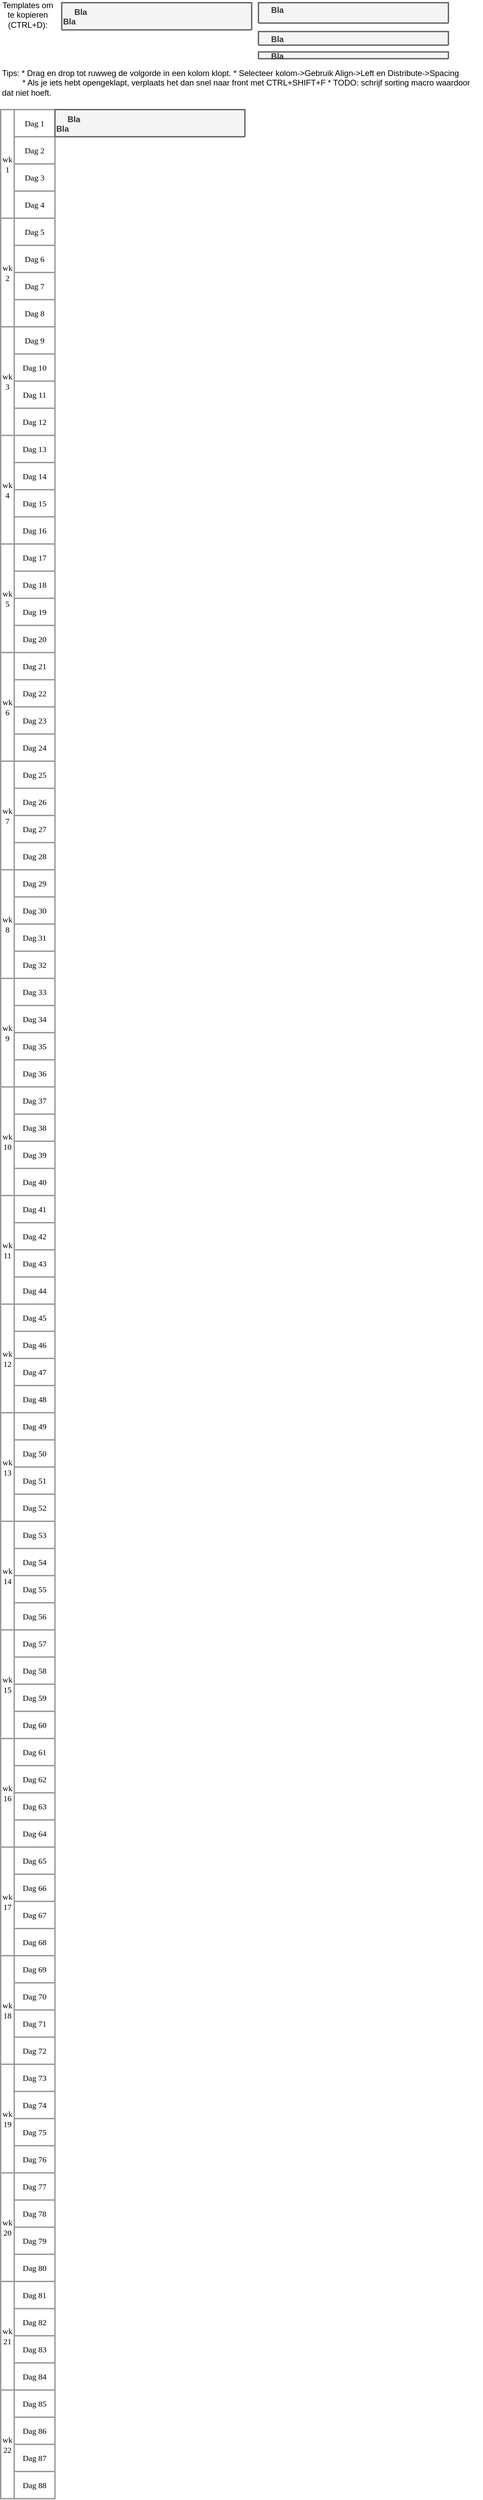 <mxfile version="22.0.2" type="device">
  <diagram id="wFE0QG_FPsp0jaGvCLVb" name="Page-1">
    <mxGraphModel dx="778" dy="1168" grid="1" gridSize="10" guides="1" tooltips="1" connect="1" arrows="1" fold="1" page="1" pageScale="1" pageWidth="850" pageHeight="1100" math="0" shadow="0">
      <root>
        <mxCell id="0" />
        <mxCell id="1" parent="0" />
        <object label="Dag 1" placeholders="1" id="eDNeD65UE8EC1zX97zXI-11">
          <mxCell style="whiteSpace=wrap;html=1;strokeWidth=2;fontStyle=0;spacingTop=0;rounded=0;arcSize=9;points=[];fontFamily=Verdana;hachureGap=8;fillWeight=1;strokeColor=#999999;" parent="1" vertex="1">
            <mxGeometry x="60" y="197.5" width="60" height="40" as="geometry" />
          </mxCell>
        </object>
        <object label="Dag 2" placeholders="1" id="eDNeD65UE8EC1zX97zXI-12">
          <mxCell style="whiteSpace=wrap;html=1;strokeWidth=2;fontStyle=0;spacingTop=0;rounded=0;arcSize=9;points=[];fontFamily=Verdana;hachureGap=8;fillWeight=1;strokeColor=#999999;" parent="1" vertex="1">
            <mxGeometry x="60" y="237.5" width="60" height="40" as="geometry" />
          </mxCell>
        </object>
        <object label="Dag 3" placeholders="1" id="eDNeD65UE8EC1zX97zXI-13">
          <mxCell style="whiteSpace=wrap;html=1;strokeWidth=2;fontStyle=0;spacingTop=0;rounded=0;arcSize=9;points=[];fontFamily=Verdana;hachureGap=8;fillWeight=1;strokeColor=#999999;" parent="1" vertex="1">
            <mxGeometry x="60" y="277.5" width="60" height="40" as="geometry" />
          </mxCell>
        </object>
        <object label="Dag 4" placeholders="1" id="eDNeD65UE8EC1zX97zXI-14">
          <mxCell style="whiteSpace=wrap;html=1;strokeWidth=2;fontStyle=0;spacingTop=0;rounded=0;arcSize=9;points=[];fontFamily=Verdana;hachureGap=8;fillWeight=1;strokeColor=#999999;" parent="1" vertex="1">
            <mxGeometry x="60" y="317.5" width="60" height="40" as="geometry" />
          </mxCell>
        </object>
        <object label="Dag 5" placeholders="1" id="eDNeD65UE8EC1zX97zXI-15">
          <mxCell style="whiteSpace=wrap;html=1;strokeWidth=2;fontStyle=0;spacingTop=0;rounded=0;arcSize=9;points=[];fontFamily=Verdana;hachureGap=8;fillWeight=1;strokeColor=#999999;" parent="1" vertex="1">
            <mxGeometry x="60" y="357.5" width="60" height="40" as="geometry" />
          </mxCell>
        </object>
        <object label="Dag 6" placeholders="1" id="eDNeD65UE8EC1zX97zXI-16">
          <mxCell style="whiteSpace=wrap;html=1;strokeWidth=2;fontStyle=0;spacingTop=0;rounded=0;arcSize=9;points=[];fontFamily=Verdana;hachureGap=8;fillWeight=1;strokeColor=#999999;" parent="1" vertex="1">
            <mxGeometry x="60" y="397.5" width="60" height="40" as="geometry" />
          </mxCell>
        </object>
        <object label="Dag 7" placeholders="1" id="eDNeD65UE8EC1zX97zXI-17">
          <mxCell style="whiteSpace=wrap;html=1;strokeWidth=2;fontStyle=0;spacingTop=0;rounded=0;arcSize=9;points=[];fontFamily=Verdana;hachureGap=8;fillWeight=1;strokeColor=#999999;" parent="1" vertex="1">
            <mxGeometry x="60" y="437.5" width="60" height="40" as="geometry" />
          </mxCell>
        </object>
        <object label="Dag 8" placeholders="1" id="eDNeD65UE8EC1zX97zXI-18">
          <mxCell style="whiteSpace=wrap;html=1;strokeWidth=2;fontStyle=0;spacingTop=0;rounded=0;arcSize=9;points=[];fontFamily=Verdana;hachureGap=8;fillWeight=1;strokeColor=#999999;" parent="1" vertex="1">
            <mxGeometry x="60" y="477.5" width="60" height="40" as="geometry" />
          </mxCell>
        </object>
        <object label="Dag 9" placeholders="1" id="eDNeD65UE8EC1zX97zXI-19">
          <mxCell style="whiteSpace=wrap;html=1;strokeWidth=2;fontStyle=0;spacingTop=0;rounded=0;arcSize=9;points=[];fontFamily=Verdana;hachureGap=8;fillWeight=1;strokeColor=#999999;" parent="1" vertex="1">
            <mxGeometry x="60" y="517.5" width="60" height="40" as="geometry" />
          </mxCell>
        </object>
        <object label="Dag 10" placeholders="1" id="eDNeD65UE8EC1zX97zXI-20">
          <mxCell style="whiteSpace=wrap;html=1;strokeWidth=2;fontStyle=0;spacingTop=0;rounded=0;arcSize=9;points=[];fontFamily=Verdana;hachureGap=8;fillWeight=1;strokeColor=#999999;" parent="1" vertex="1">
            <mxGeometry x="60" y="557.5" width="60" height="40" as="geometry" />
          </mxCell>
        </object>
        <object label="Dag 11" placeholders="1" id="eDNeD65UE8EC1zX97zXI-21">
          <mxCell style="whiteSpace=wrap;html=1;strokeWidth=2;fontStyle=0;spacingTop=0;rounded=0;arcSize=9;points=[];fontFamily=Verdana;hachureGap=8;fillWeight=1;strokeColor=#999999;" parent="1" vertex="1">
            <mxGeometry x="60" y="597.5" width="60" height="40" as="geometry" />
          </mxCell>
        </object>
        <object label="Dag 12" placeholders="1" id="eDNeD65UE8EC1zX97zXI-22">
          <mxCell style="whiteSpace=wrap;html=1;strokeWidth=2;fontStyle=0;spacingTop=0;rounded=0;arcSize=9;points=[];fontFamily=Verdana;hachureGap=8;fillWeight=1;strokeColor=#999999;" parent="1" vertex="1">
            <mxGeometry x="60" y="637.5" width="60" height="40" as="geometry" />
          </mxCell>
        </object>
        <object label="Dag 13" placeholders="1" id="eDNeD65UE8EC1zX97zXI-23">
          <mxCell style="whiteSpace=wrap;html=1;strokeWidth=2;fontStyle=0;spacingTop=0;rounded=0;arcSize=9;points=[];fontFamily=Verdana;hachureGap=8;fillWeight=1;strokeColor=#999999;" parent="1" vertex="1">
            <mxGeometry x="60" y="677.5" width="60" height="40" as="geometry" />
          </mxCell>
        </object>
        <object label="Dag 14" placeholders="1" id="eDNeD65UE8EC1zX97zXI-24">
          <mxCell style="whiteSpace=wrap;html=1;strokeWidth=2;fontStyle=0;spacingTop=0;rounded=0;arcSize=9;points=[];fontFamily=Verdana;hachureGap=8;fillWeight=1;strokeColor=#999999;" parent="1" vertex="1">
            <mxGeometry x="60" y="717.5" width="60" height="40" as="geometry" />
          </mxCell>
        </object>
        <object label="Dag 15" placeholders="1" id="eDNeD65UE8EC1zX97zXI-25">
          <mxCell style="whiteSpace=wrap;html=1;strokeWidth=2;fontStyle=0;spacingTop=0;rounded=0;arcSize=9;points=[];fontFamily=Verdana;hachureGap=8;fillWeight=1;strokeColor=#999999;" parent="1" vertex="1">
            <mxGeometry x="60" y="757.5" width="60" height="40" as="geometry" />
          </mxCell>
        </object>
        <object label="Dag 16" placeholders="1" id="eDNeD65UE8EC1zX97zXI-26">
          <mxCell style="whiteSpace=wrap;html=1;strokeWidth=2;fontStyle=0;spacingTop=0;rounded=0;arcSize=9;points=[];fontFamily=Verdana;hachureGap=8;fillWeight=1;strokeColor=#999999;" parent="1" vertex="1">
            <mxGeometry x="60" y="797.5" width="60" height="40" as="geometry" />
          </mxCell>
        </object>
        <object label="Dag 17" placeholders="1" id="eDNeD65UE8EC1zX97zXI-27">
          <mxCell style="whiteSpace=wrap;html=1;strokeWidth=2;fontStyle=0;spacingTop=0;rounded=0;arcSize=9;points=[];fontFamily=Verdana;hachureGap=8;fillWeight=1;strokeColor=#999999;" parent="1" vertex="1">
            <mxGeometry x="60" y="837.5" width="60" height="40" as="geometry" />
          </mxCell>
        </object>
        <object label="Dag 18" placeholders="1" id="eDNeD65UE8EC1zX97zXI-28">
          <mxCell style="whiteSpace=wrap;html=1;strokeWidth=2;fontStyle=0;spacingTop=0;rounded=0;arcSize=9;points=[];fontFamily=Verdana;hachureGap=8;fillWeight=1;strokeColor=#999999;" parent="1" vertex="1">
            <mxGeometry x="60" y="877.5" width="60" height="40" as="geometry" />
          </mxCell>
        </object>
        <object label="Dag 19" placeholders="1" id="eDNeD65UE8EC1zX97zXI-29">
          <mxCell style="whiteSpace=wrap;html=1;strokeWidth=2;fontStyle=0;spacingTop=0;rounded=0;arcSize=9;points=[];fontFamily=Verdana;hachureGap=8;fillWeight=1;strokeColor=#999999;" parent="1" vertex="1">
            <mxGeometry x="60" y="917.5" width="60" height="40" as="geometry" />
          </mxCell>
        </object>
        <object label="Dag 20" placeholders="1" id="eDNeD65UE8EC1zX97zXI-30">
          <mxCell style="whiteSpace=wrap;html=1;strokeWidth=2;fontStyle=0;spacingTop=0;rounded=0;arcSize=9;points=[];fontFamily=Verdana;hachureGap=8;fillWeight=1;strokeColor=#999999;" parent="1" vertex="1">
            <mxGeometry x="60" y="957.5" width="60" height="40" as="geometry" />
          </mxCell>
        </object>
        <object label="wk&lt;br&gt;1" placeholders="1" id="eDNeD65UE8EC1zX97zXI-35">
          <mxCell style="whiteSpace=wrap;html=1;strokeWidth=2;fontStyle=0;spacingTop=0;rounded=0;arcSize=9;points=[];fontFamily=Verdana;hachureGap=8;fillWeight=1;strokeColor=#999999;" parent="1" vertex="1">
            <mxGeometry x="40" y="197.5" width="20" height="160" as="geometry" />
          </mxCell>
        </object>
        <object label="wk&lt;br&gt;2" placeholders="1" id="eDNeD65UE8EC1zX97zXI-36">
          <mxCell style="whiteSpace=wrap;html=1;strokeWidth=2;fontStyle=0;spacingTop=0;rounded=0;arcSize=9;points=[];fontFamily=Verdana;hachureGap=8;fillWeight=1;strokeColor=#999999;" parent="1" vertex="1">
            <mxGeometry x="40" y="357.5" width="20" height="160" as="geometry" />
          </mxCell>
        </object>
        <object label="Dag 21" placeholders="1" id="eDNeD65UE8EC1zX97zXI-37">
          <mxCell style="whiteSpace=wrap;html=1;strokeWidth=2;fontStyle=0;spacingTop=0;rounded=0;arcSize=9;points=[];fontFamily=Verdana;hachureGap=8;fillWeight=1;strokeColor=#999999;" parent="1" vertex="1">
            <mxGeometry x="60" y="997.5" width="60" height="40" as="geometry" />
          </mxCell>
        </object>
        <object label="Dag 22" placeholders="1" id="eDNeD65UE8EC1zX97zXI-38">
          <mxCell style="whiteSpace=wrap;html=1;strokeWidth=2;fontStyle=0;spacingTop=0;rounded=0;arcSize=9;points=[];fontFamily=Verdana;hachureGap=8;fillWeight=1;strokeColor=#999999;" parent="1" vertex="1">
            <mxGeometry x="60" y="1037.5" width="60" height="40" as="geometry" />
          </mxCell>
        </object>
        <object label="Dag 23" placeholders="1" id="eDNeD65UE8EC1zX97zXI-39">
          <mxCell style="whiteSpace=wrap;html=1;strokeWidth=2;fontStyle=0;spacingTop=0;rounded=0;arcSize=9;points=[];fontFamily=Verdana;hachureGap=8;fillWeight=1;strokeColor=#999999;" parent="1" vertex="1">
            <mxGeometry x="60" y="1077.5" width="60" height="40" as="geometry" />
          </mxCell>
        </object>
        <object label="Dag 24" placeholders="1" id="eDNeD65UE8EC1zX97zXI-40">
          <mxCell style="whiteSpace=wrap;html=1;strokeWidth=2;fontStyle=0;spacingTop=0;rounded=0;arcSize=9;points=[];fontFamily=Verdana;hachureGap=8;fillWeight=1;strokeColor=#999999;" parent="1" vertex="1">
            <mxGeometry x="60" y="1117.5" width="60" height="40" as="geometry" />
          </mxCell>
        </object>
        <object label="Dag 25" placeholders="1" id="eDNeD65UE8EC1zX97zXI-41">
          <mxCell style="whiteSpace=wrap;html=1;strokeWidth=2;fontStyle=0;spacingTop=0;rounded=0;arcSize=9;points=[];fontFamily=Verdana;hachureGap=8;fillWeight=1;strokeColor=#999999;" parent="1" vertex="1">
            <mxGeometry x="60" y="1157.5" width="60" height="40" as="geometry" />
          </mxCell>
        </object>
        <object label="Dag 26" placeholders="1" id="eDNeD65UE8EC1zX97zXI-42">
          <mxCell style="whiteSpace=wrap;html=1;strokeWidth=2;fontStyle=0;spacingTop=0;rounded=0;arcSize=9;points=[];fontFamily=Verdana;hachureGap=8;fillWeight=1;strokeColor=#999999;" parent="1" vertex="1">
            <mxGeometry x="60" y="1197.5" width="60" height="40" as="geometry" />
          </mxCell>
        </object>
        <object label="Dag 27" placeholders="1" id="eDNeD65UE8EC1zX97zXI-43">
          <mxCell style="whiteSpace=wrap;html=1;strokeWidth=2;fontStyle=0;spacingTop=0;rounded=0;arcSize=9;points=[];fontFamily=Verdana;hachureGap=8;fillWeight=1;strokeColor=#999999;" parent="1" vertex="1">
            <mxGeometry x="60" y="1237.5" width="60" height="40" as="geometry" />
          </mxCell>
        </object>
        <object label="Dag 28" placeholders="1" id="eDNeD65UE8EC1zX97zXI-44">
          <mxCell style="whiteSpace=wrap;html=1;strokeWidth=2;fontStyle=0;spacingTop=0;rounded=0;arcSize=9;points=[];fontFamily=Verdana;hachureGap=8;fillWeight=1;strokeColor=#999999;" parent="1" vertex="1">
            <mxGeometry x="60" y="1277.5" width="60" height="40" as="geometry" />
          </mxCell>
        </object>
        <object label="Dag 29" placeholders="1" id="eDNeD65UE8EC1zX97zXI-45">
          <mxCell style="whiteSpace=wrap;html=1;strokeWidth=2;fontStyle=0;spacingTop=0;rounded=0;arcSize=9;points=[];fontFamily=Verdana;hachureGap=8;fillWeight=1;strokeColor=#999999;" parent="1" vertex="1">
            <mxGeometry x="60" y="1317.5" width="60" height="40" as="geometry" />
          </mxCell>
        </object>
        <object label="Dag 30" placeholders="1" id="eDNeD65UE8EC1zX97zXI-46">
          <mxCell style="whiteSpace=wrap;html=1;strokeWidth=2;fontStyle=0;spacingTop=0;rounded=0;arcSize=9;points=[];fontFamily=Verdana;hachureGap=8;fillWeight=1;strokeColor=#999999;" parent="1" vertex="1">
            <mxGeometry x="60" y="1357.5" width="60" height="40" as="geometry" />
          </mxCell>
        </object>
        <object label="Dag 31" placeholders="1" id="eDNeD65UE8EC1zX97zXI-47">
          <mxCell style="whiteSpace=wrap;html=1;strokeWidth=2;fontStyle=0;spacingTop=0;rounded=0;arcSize=9;points=[];fontFamily=Verdana;hachureGap=8;fillWeight=1;strokeColor=#999999;" parent="1" vertex="1">
            <mxGeometry x="60" y="1397.5" width="60" height="40" as="geometry" />
          </mxCell>
        </object>
        <object label="Dag 32" placeholders="1" id="eDNeD65UE8EC1zX97zXI-48">
          <mxCell style="whiteSpace=wrap;html=1;strokeWidth=2;fontStyle=0;spacingTop=0;rounded=0;arcSize=9;points=[];fontFamily=Verdana;hachureGap=8;fillWeight=1;strokeColor=#999999;" parent="1" vertex="1">
            <mxGeometry x="60" y="1437.5" width="60" height="40" as="geometry" />
          </mxCell>
        </object>
        <object label="Dag 33" placeholders="1" id="eDNeD65UE8EC1zX97zXI-49">
          <mxCell style="whiteSpace=wrap;html=1;strokeWidth=2;fontStyle=0;spacingTop=0;rounded=0;arcSize=9;points=[];fontFamily=Verdana;hachureGap=8;fillWeight=1;strokeColor=#999999;" parent="1" vertex="1">
            <mxGeometry x="60" y="1477.5" width="60" height="40" as="geometry" />
          </mxCell>
        </object>
        <object label="Dag 34" placeholders="1" id="eDNeD65UE8EC1zX97zXI-50">
          <mxCell style="whiteSpace=wrap;html=1;strokeWidth=2;fontStyle=0;spacingTop=0;rounded=0;arcSize=9;points=[];fontFamily=Verdana;hachureGap=8;fillWeight=1;strokeColor=#999999;" parent="1" vertex="1">
            <mxGeometry x="60" y="1517.5" width="60" height="40" as="geometry" />
          </mxCell>
        </object>
        <object label="Dag 35" placeholders="1" id="eDNeD65UE8EC1zX97zXI-51">
          <mxCell style="whiteSpace=wrap;html=1;strokeWidth=2;fontStyle=0;spacingTop=0;rounded=0;arcSize=9;points=[];fontFamily=Verdana;hachureGap=8;fillWeight=1;strokeColor=#999999;" parent="1" vertex="1">
            <mxGeometry x="60" y="1557.5" width="60" height="40" as="geometry" />
          </mxCell>
        </object>
        <object label="Dag 36" placeholders="1" id="eDNeD65UE8EC1zX97zXI-52">
          <mxCell style="whiteSpace=wrap;html=1;strokeWidth=2;fontStyle=0;spacingTop=0;rounded=0;arcSize=9;points=[];fontFamily=Verdana;hachureGap=8;fillWeight=1;strokeColor=#999999;" parent="1" vertex="1">
            <mxGeometry x="60" y="1597.5" width="60" height="40" as="geometry" />
          </mxCell>
        </object>
        <object label="Dag 37" placeholders="1" id="eDNeD65UE8EC1zX97zXI-53">
          <mxCell style="whiteSpace=wrap;html=1;strokeWidth=2;fontStyle=0;spacingTop=0;rounded=0;arcSize=9;points=[];fontFamily=Verdana;hachureGap=8;fillWeight=1;strokeColor=#999999;" parent="1" vertex="1">
            <mxGeometry x="60" y="1637.5" width="60" height="40" as="geometry" />
          </mxCell>
        </object>
        <object label="Dag 38" placeholders="1" id="eDNeD65UE8EC1zX97zXI-54">
          <mxCell style="whiteSpace=wrap;html=1;strokeWidth=2;fontStyle=0;spacingTop=0;rounded=0;arcSize=9;points=[];fontFamily=Verdana;hachureGap=8;fillWeight=1;strokeColor=#999999;" parent="1" vertex="1">
            <mxGeometry x="60" y="1677.5" width="60" height="40" as="geometry" />
          </mxCell>
        </object>
        <object label="Dag 39" placeholders="1" id="eDNeD65UE8EC1zX97zXI-55">
          <mxCell style="whiteSpace=wrap;html=1;strokeWidth=2;fontStyle=0;spacingTop=0;rounded=0;arcSize=9;points=[];fontFamily=Verdana;hachureGap=8;fillWeight=1;strokeColor=#999999;" parent="1" vertex="1">
            <mxGeometry x="60" y="1717.5" width="60" height="40" as="geometry" />
          </mxCell>
        </object>
        <object label="Dag 40" placeholders="1" id="eDNeD65UE8EC1zX97zXI-56">
          <mxCell style="whiteSpace=wrap;html=1;strokeWidth=2;fontStyle=0;spacingTop=0;rounded=0;arcSize=9;points=[];fontFamily=Verdana;hachureGap=8;fillWeight=1;strokeColor=#999999;" parent="1" vertex="1">
            <mxGeometry x="60" y="1757.5" width="60" height="40" as="geometry" />
          </mxCell>
        </object>
        <object label="Dag 41" placeholders="1" id="eDNeD65UE8EC1zX97zXI-57">
          <mxCell style="whiteSpace=wrap;html=1;strokeWidth=2;fontStyle=0;spacingTop=0;rounded=0;arcSize=9;points=[];fontFamily=Verdana;hachureGap=8;fillWeight=1;strokeColor=#999999;" parent="1" vertex="1">
            <mxGeometry x="60" y="1797.5" width="60" height="40" as="geometry" />
          </mxCell>
        </object>
        <object label="Dag 42" placeholders="1" id="eDNeD65UE8EC1zX97zXI-58">
          <mxCell style="whiteSpace=wrap;html=1;strokeWidth=2;fontStyle=0;spacingTop=0;rounded=0;arcSize=9;points=[];fontFamily=Verdana;hachureGap=8;fillWeight=1;strokeColor=#999999;" parent="1" vertex="1">
            <mxGeometry x="60" y="1837.5" width="60" height="40" as="geometry" />
          </mxCell>
        </object>
        <object label="Dag 43" placeholders="1" id="eDNeD65UE8EC1zX97zXI-59">
          <mxCell style="whiteSpace=wrap;html=1;strokeWidth=2;fontStyle=0;spacingTop=0;rounded=0;arcSize=9;points=[];fontFamily=Verdana;hachureGap=8;fillWeight=1;strokeColor=#999999;" parent="1" vertex="1">
            <mxGeometry x="60" y="1877.5" width="60" height="40" as="geometry" />
          </mxCell>
        </object>
        <object label="Dag 44" placeholders="1" id="eDNeD65UE8EC1zX97zXI-60">
          <mxCell style="whiteSpace=wrap;html=1;strokeWidth=2;fontStyle=0;spacingTop=0;rounded=0;arcSize=9;points=[];fontFamily=Verdana;hachureGap=8;fillWeight=1;strokeColor=#999999;" parent="1" vertex="1">
            <mxGeometry x="60" y="1917.5" width="60" height="40" as="geometry" />
          </mxCell>
        </object>
        <object label="Dag 45" placeholders="1" id="eDNeD65UE8EC1zX97zXI-61">
          <mxCell style="whiteSpace=wrap;html=1;strokeWidth=2;fontStyle=0;spacingTop=0;rounded=0;arcSize=9;points=[];fontFamily=Verdana;hachureGap=8;fillWeight=1;strokeColor=#999999;" parent="1" vertex="1">
            <mxGeometry x="60" y="1957.5" width="60" height="40" as="geometry" />
          </mxCell>
        </object>
        <object label="Dag 46" placeholders="1" id="eDNeD65UE8EC1zX97zXI-62">
          <mxCell style="whiteSpace=wrap;html=1;strokeWidth=2;fontStyle=0;spacingTop=0;rounded=0;arcSize=9;points=[];fontFamily=Verdana;hachureGap=8;fillWeight=1;strokeColor=#999999;" parent="1" vertex="1">
            <mxGeometry x="60" y="1997.5" width="60" height="40" as="geometry" />
          </mxCell>
        </object>
        <object label="Dag 47" placeholders="1" id="eDNeD65UE8EC1zX97zXI-63">
          <mxCell style="whiteSpace=wrap;html=1;strokeWidth=2;fontStyle=0;spacingTop=0;rounded=0;arcSize=9;points=[];fontFamily=Verdana;hachureGap=8;fillWeight=1;strokeColor=#999999;" parent="1" vertex="1">
            <mxGeometry x="60" y="2037.5" width="60" height="40" as="geometry" />
          </mxCell>
        </object>
        <object label="Dag 48" placeholders="1" id="eDNeD65UE8EC1zX97zXI-64">
          <mxCell style="whiteSpace=wrap;html=1;strokeWidth=2;fontStyle=0;spacingTop=0;rounded=0;arcSize=9;points=[];fontFamily=Verdana;hachureGap=8;fillWeight=1;strokeColor=#999999;" parent="1" vertex="1">
            <mxGeometry x="60" y="2077.5" width="60" height="40" as="geometry" />
          </mxCell>
        </object>
        <object label="Dag 49" placeholders="1" id="eDNeD65UE8EC1zX97zXI-65">
          <mxCell style="whiteSpace=wrap;html=1;strokeWidth=2;fontStyle=0;spacingTop=0;rounded=0;arcSize=9;points=[];fontFamily=Verdana;hachureGap=8;fillWeight=1;strokeColor=#999999;" parent="1" vertex="1">
            <mxGeometry x="60" y="2117.5" width="60" height="40" as="geometry" />
          </mxCell>
        </object>
        <object label="Dag 50" placeholders="1" id="eDNeD65UE8EC1zX97zXI-66">
          <mxCell style="whiteSpace=wrap;html=1;strokeWidth=2;fontStyle=0;spacingTop=0;rounded=0;arcSize=9;points=[];fontFamily=Verdana;hachureGap=8;fillWeight=1;strokeColor=#999999;" parent="1" vertex="1">
            <mxGeometry x="60" y="2157.5" width="60" height="40" as="geometry" />
          </mxCell>
        </object>
        <object label="Dag 51" placeholders="1" id="eDNeD65UE8EC1zX97zXI-67">
          <mxCell style="whiteSpace=wrap;html=1;strokeWidth=2;fontStyle=0;spacingTop=0;rounded=0;arcSize=9;points=[];fontFamily=Verdana;hachureGap=8;fillWeight=1;strokeColor=#999999;" parent="1" vertex="1">
            <mxGeometry x="60" y="2197.5" width="60" height="40" as="geometry" />
          </mxCell>
        </object>
        <object label="Dag 52" placeholders="1" id="eDNeD65UE8EC1zX97zXI-68">
          <mxCell style="whiteSpace=wrap;html=1;strokeWidth=2;fontStyle=0;spacingTop=0;rounded=0;arcSize=9;points=[];fontFamily=Verdana;hachureGap=8;fillWeight=1;strokeColor=#999999;" parent="1" vertex="1">
            <mxGeometry x="60" y="2237.5" width="60" height="40" as="geometry" />
          </mxCell>
        </object>
        <object label="Dag 53" placeholders="1" id="eDNeD65UE8EC1zX97zXI-69">
          <mxCell style="whiteSpace=wrap;html=1;strokeWidth=2;fontStyle=0;spacingTop=0;rounded=0;arcSize=9;points=[];fontFamily=Verdana;hachureGap=8;fillWeight=1;strokeColor=#999999;" parent="1" vertex="1">
            <mxGeometry x="60" y="2277.5" width="60" height="40" as="geometry" />
          </mxCell>
        </object>
        <object label="Dag 54" placeholders="1" id="eDNeD65UE8EC1zX97zXI-70">
          <mxCell style="whiteSpace=wrap;html=1;strokeWidth=2;fontStyle=0;spacingTop=0;rounded=0;arcSize=9;points=[];fontFamily=Verdana;hachureGap=8;fillWeight=1;strokeColor=#999999;" parent="1" vertex="1">
            <mxGeometry x="60" y="2317.5" width="60" height="40" as="geometry" />
          </mxCell>
        </object>
        <object label="Dag 55" placeholders="1" id="eDNeD65UE8EC1zX97zXI-71">
          <mxCell style="whiteSpace=wrap;html=1;strokeWidth=2;fontStyle=0;spacingTop=0;rounded=0;arcSize=9;points=[];fontFamily=Verdana;hachureGap=8;fillWeight=1;strokeColor=#999999;" parent="1" vertex="1">
            <mxGeometry x="60" y="2357.5" width="60" height="40" as="geometry" />
          </mxCell>
        </object>
        <object label="Dag 56" placeholders="1" id="eDNeD65UE8EC1zX97zXI-72">
          <mxCell style="whiteSpace=wrap;html=1;strokeWidth=2;fontStyle=0;spacingTop=0;rounded=0;arcSize=9;points=[];fontFamily=Verdana;hachureGap=8;fillWeight=1;strokeColor=#999999;" parent="1" vertex="1">
            <mxGeometry x="60" y="2397.5" width="60" height="40" as="geometry" />
          </mxCell>
        </object>
        <object label="Dag 57" placeholders="1" id="eDNeD65UE8EC1zX97zXI-73">
          <mxCell style="whiteSpace=wrap;html=1;strokeWidth=2;fontStyle=0;spacingTop=0;rounded=0;arcSize=9;points=[];fontFamily=Verdana;hachureGap=8;fillWeight=1;strokeColor=#999999;" parent="1" vertex="1">
            <mxGeometry x="60" y="2437.5" width="60" height="40" as="geometry" />
          </mxCell>
        </object>
        <object label="Dag 58" placeholders="1" id="eDNeD65UE8EC1zX97zXI-74">
          <mxCell style="whiteSpace=wrap;html=1;strokeWidth=2;fontStyle=0;spacingTop=0;rounded=0;arcSize=9;points=[];fontFamily=Verdana;hachureGap=8;fillWeight=1;strokeColor=#999999;" parent="1" vertex="1">
            <mxGeometry x="60" y="2477.5" width="60" height="40" as="geometry" />
          </mxCell>
        </object>
        <object label="Dag 59" placeholders="1" id="eDNeD65UE8EC1zX97zXI-75">
          <mxCell style="whiteSpace=wrap;html=1;strokeWidth=2;fontStyle=0;spacingTop=0;rounded=0;arcSize=9;points=[];fontFamily=Verdana;hachureGap=8;fillWeight=1;strokeColor=#999999;" parent="1" vertex="1">
            <mxGeometry x="60" y="2517.5" width="60" height="40" as="geometry" />
          </mxCell>
        </object>
        <object label="Dag 60" placeholders="1" id="eDNeD65UE8EC1zX97zXI-76">
          <mxCell style="whiteSpace=wrap;html=1;strokeWidth=2;fontStyle=0;spacingTop=0;rounded=0;arcSize=9;points=[];fontFamily=Verdana;hachureGap=8;fillWeight=1;strokeColor=#999999;" parent="1" vertex="1">
            <mxGeometry x="60" y="2557.5" width="60" height="40" as="geometry" />
          </mxCell>
        </object>
        <object label="Dag 61" placeholders="1" id="eDNeD65UE8EC1zX97zXI-77">
          <mxCell style="whiteSpace=wrap;html=1;strokeWidth=2;fontStyle=0;spacingTop=0;rounded=0;arcSize=9;points=[];fontFamily=Verdana;hachureGap=8;fillWeight=1;strokeColor=#999999;" parent="1" vertex="1">
            <mxGeometry x="60" y="2597.5" width="60" height="40" as="geometry" />
          </mxCell>
        </object>
        <object label="Dag 62" placeholders="1" id="eDNeD65UE8EC1zX97zXI-78">
          <mxCell style="whiteSpace=wrap;html=1;strokeWidth=2;fontStyle=0;spacingTop=0;rounded=0;arcSize=9;points=[];fontFamily=Verdana;hachureGap=8;fillWeight=1;strokeColor=#999999;" parent="1" vertex="1">
            <mxGeometry x="60" y="2637.5" width="60" height="40" as="geometry" />
          </mxCell>
        </object>
        <object label="Dag 63" placeholders="1" id="eDNeD65UE8EC1zX97zXI-79">
          <mxCell style="whiteSpace=wrap;html=1;strokeWidth=2;fontStyle=0;spacingTop=0;rounded=0;arcSize=9;points=[];fontFamily=Verdana;hachureGap=8;fillWeight=1;strokeColor=#999999;" parent="1" vertex="1">
            <mxGeometry x="60" y="2677.5" width="60" height="40" as="geometry" />
          </mxCell>
        </object>
        <object label="Dag 64" placeholders="1" id="eDNeD65UE8EC1zX97zXI-80">
          <mxCell style="whiteSpace=wrap;html=1;strokeWidth=2;fontStyle=0;spacingTop=0;rounded=0;arcSize=9;points=[];fontFamily=Verdana;hachureGap=8;fillWeight=1;strokeColor=#999999;" parent="1" vertex="1">
            <mxGeometry x="60" y="2717.5" width="60" height="40" as="geometry" />
          </mxCell>
        </object>
        <object label="Dag 65" placeholders="1" id="eDNeD65UE8EC1zX97zXI-81">
          <mxCell style="whiteSpace=wrap;html=1;strokeWidth=2;fontStyle=0;spacingTop=0;rounded=0;arcSize=9;points=[];fontFamily=Verdana;hachureGap=8;fillWeight=1;strokeColor=#999999;" parent="1" vertex="1">
            <mxGeometry x="60" y="2757.5" width="60" height="40" as="geometry" />
          </mxCell>
        </object>
        <object label="Dag 66" placeholders="1" id="eDNeD65UE8EC1zX97zXI-82">
          <mxCell style="whiteSpace=wrap;html=1;strokeWidth=2;fontStyle=0;spacingTop=0;rounded=0;arcSize=9;points=[];fontFamily=Verdana;hachureGap=8;fillWeight=1;strokeColor=#999999;" parent="1" vertex="1">
            <mxGeometry x="60" y="2797.5" width="60" height="40" as="geometry" />
          </mxCell>
        </object>
        <object label="Dag 67" placeholders="1" id="eDNeD65UE8EC1zX97zXI-83">
          <mxCell style="whiteSpace=wrap;html=1;strokeWidth=2;fontStyle=0;spacingTop=0;rounded=0;arcSize=9;points=[];fontFamily=Verdana;hachureGap=8;fillWeight=1;strokeColor=#999999;" parent="1" vertex="1">
            <mxGeometry x="60" y="2837.5" width="60" height="40" as="geometry" />
          </mxCell>
        </object>
        <object label="Dag 68" placeholders="1" id="eDNeD65UE8EC1zX97zXI-84">
          <mxCell style="whiteSpace=wrap;html=1;strokeWidth=2;fontStyle=0;spacingTop=0;rounded=0;arcSize=9;points=[];fontFamily=Verdana;hachureGap=8;fillWeight=1;strokeColor=#999999;" parent="1" vertex="1">
            <mxGeometry x="60" y="2877.5" width="60" height="40" as="geometry" />
          </mxCell>
        </object>
        <object label="Dag 69" placeholders="1" id="eDNeD65UE8EC1zX97zXI-85">
          <mxCell style="whiteSpace=wrap;html=1;strokeWidth=2;fontStyle=0;spacingTop=0;rounded=0;arcSize=9;points=[];fontFamily=Verdana;hachureGap=8;fillWeight=1;strokeColor=#999999;" parent="1" vertex="1">
            <mxGeometry x="60" y="2917.5" width="60" height="40" as="geometry" />
          </mxCell>
        </object>
        <object label="Dag 70" placeholders="1" id="eDNeD65UE8EC1zX97zXI-86">
          <mxCell style="whiteSpace=wrap;html=1;strokeWidth=2;fontStyle=0;spacingTop=0;rounded=0;arcSize=9;points=[];fontFamily=Verdana;hachureGap=8;fillWeight=1;strokeColor=#999999;" parent="1" vertex="1">
            <mxGeometry x="60" y="2957.5" width="60" height="40" as="geometry" />
          </mxCell>
        </object>
        <object label="Dag 71" placeholders="1" id="eDNeD65UE8EC1zX97zXI-87">
          <mxCell style="whiteSpace=wrap;html=1;strokeWidth=2;fontStyle=0;spacingTop=0;rounded=0;arcSize=9;points=[];fontFamily=Verdana;hachureGap=8;fillWeight=1;strokeColor=#999999;" parent="1" vertex="1">
            <mxGeometry x="60" y="2997.5" width="60" height="40" as="geometry" />
          </mxCell>
        </object>
        <object label="Dag 72" placeholders="1" id="eDNeD65UE8EC1zX97zXI-88">
          <mxCell style="whiteSpace=wrap;html=1;strokeWidth=2;fontStyle=0;spacingTop=0;rounded=0;arcSize=9;points=[];fontFamily=Verdana;hachureGap=8;fillWeight=1;strokeColor=#999999;" parent="1" vertex="1">
            <mxGeometry x="60" y="3037.5" width="60" height="40" as="geometry" />
          </mxCell>
        </object>
        <object label="Dag 73" placeholders="1" id="eDNeD65UE8EC1zX97zXI-89">
          <mxCell style="whiteSpace=wrap;html=1;strokeWidth=2;fontStyle=0;spacingTop=0;rounded=0;arcSize=9;points=[];fontFamily=Verdana;hachureGap=8;fillWeight=1;strokeColor=#999999;" parent="1" vertex="1">
            <mxGeometry x="60" y="3077.5" width="60" height="40" as="geometry" />
          </mxCell>
        </object>
        <object label="Dag 74" placeholders="1" id="eDNeD65UE8EC1zX97zXI-90">
          <mxCell style="whiteSpace=wrap;html=1;strokeWidth=2;fontStyle=0;spacingTop=0;rounded=0;arcSize=9;points=[];fontFamily=Verdana;hachureGap=8;fillWeight=1;strokeColor=#999999;" parent="1" vertex="1">
            <mxGeometry x="60" y="3117.5" width="60" height="40" as="geometry" />
          </mxCell>
        </object>
        <object label="Dag 75" placeholders="1" id="eDNeD65UE8EC1zX97zXI-91">
          <mxCell style="whiteSpace=wrap;html=1;strokeWidth=2;fontStyle=0;spacingTop=0;rounded=0;arcSize=9;points=[];fontFamily=Verdana;hachureGap=8;fillWeight=1;strokeColor=#999999;" parent="1" vertex="1">
            <mxGeometry x="60" y="3157.5" width="60" height="40" as="geometry" />
          </mxCell>
        </object>
        <object label="Dag 76" placeholders="1" id="eDNeD65UE8EC1zX97zXI-92">
          <mxCell style="whiteSpace=wrap;html=1;strokeWidth=2;fontStyle=0;spacingTop=0;rounded=0;arcSize=9;points=[];fontFamily=Verdana;hachureGap=8;fillWeight=1;strokeColor=#999999;" parent="1" vertex="1">
            <mxGeometry x="60" y="3197.5" width="60" height="40" as="geometry" />
          </mxCell>
        </object>
        <object label="Dag 77" placeholders="1" id="eDNeD65UE8EC1zX97zXI-93">
          <mxCell style="whiteSpace=wrap;html=1;strokeWidth=2;fontStyle=0;spacingTop=0;rounded=0;arcSize=9;points=[];fontFamily=Verdana;hachureGap=8;fillWeight=1;strokeColor=#999999;" parent="1" vertex="1">
            <mxGeometry x="60" y="3237.5" width="60" height="40" as="geometry" />
          </mxCell>
        </object>
        <object label="Dag 78" placeholders="1" id="eDNeD65UE8EC1zX97zXI-94">
          <mxCell style="whiteSpace=wrap;html=1;strokeWidth=2;fontStyle=0;spacingTop=0;rounded=0;arcSize=9;points=[];fontFamily=Verdana;hachureGap=8;fillWeight=1;strokeColor=#999999;" parent="1" vertex="1">
            <mxGeometry x="60" y="3277.5" width="60" height="40" as="geometry" />
          </mxCell>
        </object>
        <object label="Dag 79" placeholders="1" id="eDNeD65UE8EC1zX97zXI-95">
          <mxCell style="whiteSpace=wrap;html=1;strokeWidth=2;fontStyle=0;spacingTop=0;rounded=0;arcSize=9;points=[];fontFamily=Verdana;hachureGap=8;fillWeight=1;strokeColor=#999999;" parent="1" vertex="1">
            <mxGeometry x="60" y="3317.5" width="60" height="40" as="geometry" />
          </mxCell>
        </object>
        <object label="Dag 80" placeholders="1" id="eDNeD65UE8EC1zX97zXI-96">
          <mxCell style="whiteSpace=wrap;html=1;strokeWidth=2;fontStyle=0;spacingTop=0;rounded=0;arcSize=9;points=[];fontFamily=Verdana;hachureGap=8;fillWeight=1;strokeColor=#999999;" parent="1" vertex="1">
            <mxGeometry x="60" y="3357.5" width="60" height="40" as="geometry" />
          </mxCell>
        </object>
        <object label="Dag 81" placeholders="1" id="eDNeD65UE8EC1zX97zXI-97">
          <mxCell style="whiteSpace=wrap;html=1;strokeWidth=2;fontStyle=0;spacingTop=0;rounded=0;arcSize=9;points=[];fontFamily=Verdana;hachureGap=8;fillWeight=1;strokeColor=#999999;" parent="1" vertex="1">
            <mxGeometry x="60" y="3397.5" width="60" height="40" as="geometry" />
          </mxCell>
        </object>
        <object label="Dag 82" placeholders="1" id="eDNeD65UE8EC1zX97zXI-98">
          <mxCell style="whiteSpace=wrap;html=1;strokeWidth=2;fontStyle=0;spacingTop=0;rounded=0;arcSize=9;points=[];fontFamily=Verdana;hachureGap=8;fillWeight=1;strokeColor=#999999;" parent="1" vertex="1">
            <mxGeometry x="60" y="3437.5" width="60" height="40" as="geometry" />
          </mxCell>
        </object>
        <object label="Dag 83" placeholders="1" id="eDNeD65UE8EC1zX97zXI-99">
          <mxCell style="whiteSpace=wrap;html=1;strokeWidth=2;fontStyle=0;spacingTop=0;rounded=0;arcSize=9;points=[];fontFamily=Verdana;hachureGap=8;fillWeight=1;strokeColor=#999999;" parent="1" vertex="1">
            <mxGeometry x="60" y="3477.5" width="60" height="40" as="geometry" />
          </mxCell>
        </object>
        <object label="Dag 84" placeholders="1" id="eDNeD65UE8EC1zX97zXI-100">
          <mxCell style="whiteSpace=wrap;html=1;strokeWidth=2;fontStyle=0;spacingTop=0;rounded=0;arcSize=9;points=[];fontFamily=Verdana;hachureGap=8;fillWeight=1;strokeColor=#999999;" parent="1" vertex="1">
            <mxGeometry x="60" y="3517.5" width="60" height="40" as="geometry" />
          </mxCell>
        </object>
        <object label="Dag 85" placeholders="1" id="eDNeD65UE8EC1zX97zXI-101">
          <mxCell style="whiteSpace=wrap;html=1;strokeWidth=2;fontStyle=0;spacingTop=0;rounded=0;arcSize=9;points=[];fontFamily=Verdana;hachureGap=8;fillWeight=1;strokeColor=#999999;" parent="1" vertex="1">
            <mxGeometry x="60" y="3557.5" width="60" height="40" as="geometry" />
          </mxCell>
        </object>
        <object label="Dag 86" placeholders="1" id="eDNeD65UE8EC1zX97zXI-102">
          <mxCell style="whiteSpace=wrap;html=1;strokeWidth=2;fontStyle=0;spacingTop=0;rounded=0;arcSize=9;points=[];fontFamily=Verdana;hachureGap=8;fillWeight=1;strokeColor=#999999;" parent="1" vertex="1">
            <mxGeometry x="60" y="3597.5" width="60" height="40" as="geometry" />
          </mxCell>
        </object>
        <object label="Dag 87" placeholders="1" id="eDNeD65UE8EC1zX97zXI-103">
          <mxCell style="whiteSpace=wrap;html=1;strokeWidth=2;fontStyle=0;spacingTop=0;rounded=0;arcSize=9;points=[];fontFamily=Verdana;hachureGap=8;fillWeight=1;strokeColor=#999999;" parent="1" vertex="1">
            <mxGeometry x="60" y="3637.5" width="60" height="40" as="geometry" />
          </mxCell>
        </object>
        <object label="Dag 88" placeholders="1" id="eDNeD65UE8EC1zX97zXI-104">
          <mxCell style="whiteSpace=wrap;html=1;strokeWidth=2;fontStyle=0;spacingTop=0;rounded=0;arcSize=9;points=[];fontFamily=Verdana;hachureGap=8;fillWeight=1;strokeColor=#999999;" parent="1" vertex="1">
            <mxGeometry x="60" y="3677.5" width="60" height="40" as="geometry" />
          </mxCell>
        </object>
        <object label="wk&lt;br&gt;3" placeholders="1" id="eDNeD65UE8EC1zX97zXI-107">
          <mxCell style="whiteSpace=wrap;html=1;strokeWidth=2;fontStyle=0;spacingTop=0;rounded=0;arcSize=9;points=[];fontFamily=Verdana;hachureGap=8;fillWeight=1;strokeColor=#999999;" parent="1" vertex="1">
            <mxGeometry x="40" y="517.5" width="20" height="160" as="geometry" />
          </mxCell>
        </object>
        <object label="wk&lt;br&gt;4" placeholders="1" id="eDNeD65UE8EC1zX97zXI-108">
          <mxCell style="whiteSpace=wrap;html=1;strokeWidth=2;fontStyle=0;spacingTop=0;rounded=0;arcSize=9;points=[];fontFamily=Verdana;hachureGap=8;fillWeight=1;strokeColor=#999999;" parent="1" vertex="1">
            <mxGeometry x="40" y="677.5" width="20" height="160" as="geometry" />
          </mxCell>
        </object>
        <object label="wk&lt;br&gt;5" placeholders="1" id="eDNeD65UE8EC1zX97zXI-109">
          <mxCell style="whiteSpace=wrap;html=1;strokeWidth=2;fontStyle=0;spacingTop=0;rounded=0;arcSize=9;points=[];fontFamily=Verdana;hachureGap=8;fillWeight=1;strokeColor=#999999;" parent="1" vertex="1">
            <mxGeometry x="40" y="837.5" width="20" height="160" as="geometry" />
          </mxCell>
        </object>
        <object label="wk&lt;br&gt;6" placeholders="1" id="eDNeD65UE8EC1zX97zXI-121">
          <mxCell style="whiteSpace=wrap;html=1;strokeWidth=2;fontStyle=0;spacingTop=0;rounded=0;arcSize=9;points=[];fontFamily=Verdana;hachureGap=8;fillWeight=1;strokeColor=#999999;" parent="1" vertex="1">
            <mxGeometry x="40" y="997.5" width="20" height="160" as="geometry" />
          </mxCell>
        </object>
        <object label="wk&lt;br&gt;7" placeholders="1" id="eDNeD65UE8EC1zX97zXI-122">
          <mxCell style="whiteSpace=wrap;html=1;strokeWidth=2;fontStyle=0;spacingTop=0;rounded=0;arcSize=9;points=[];fontFamily=Verdana;hachureGap=8;fillWeight=1;strokeColor=#999999;" parent="1" vertex="1">
            <mxGeometry x="40" y="1157.5" width="20" height="160" as="geometry" />
          </mxCell>
        </object>
        <object label="wk&lt;br&gt;8" placeholders="1" id="eDNeD65UE8EC1zX97zXI-123">
          <mxCell style="whiteSpace=wrap;html=1;strokeWidth=2;fontStyle=0;spacingTop=0;rounded=0;arcSize=9;points=[];fontFamily=Verdana;hachureGap=8;fillWeight=1;strokeColor=#999999;" parent="1" vertex="1">
            <mxGeometry x="40" y="1317.5" width="20" height="160" as="geometry" />
          </mxCell>
        </object>
        <object label="wk&lt;br&gt;9" placeholders="1" id="eDNeD65UE8EC1zX97zXI-124">
          <mxCell style="whiteSpace=wrap;html=1;strokeWidth=2;fontStyle=0;spacingTop=0;rounded=0;arcSize=9;points=[];fontFamily=Verdana;hachureGap=8;fillWeight=1;strokeColor=#999999;" parent="1" vertex="1">
            <mxGeometry x="40" y="1477.5" width="20" height="160" as="geometry" />
          </mxCell>
        </object>
        <object label="wk&lt;br&gt;10" placeholders="1" id="eDNeD65UE8EC1zX97zXI-125">
          <mxCell style="whiteSpace=wrap;html=1;strokeWidth=2;fontStyle=0;spacingTop=0;rounded=0;arcSize=9;points=[];fontFamily=Verdana;hachureGap=8;fillWeight=1;strokeColor=#999999;" parent="1" vertex="1">
            <mxGeometry x="40" y="1637.5" width="20" height="160" as="geometry" />
          </mxCell>
        </object>
        <object label="wk&lt;br&gt;11" placeholders="1" id="eDNeD65UE8EC1zX97zXI-148">
          <mxCell style="whiteSpace=wrap;html=1;strokeWidth=2;fontStyle=0;spacingTop=0;rounded=0;arcSize=9;points=[];fontFamily=Verdana;hachureGap=8;fillWeight=1;strokeColor=#999999;" parent="1" vertex="1">
            <mxGeometry x="40" y="1797.5" width="20" height="160" as="geometry" />
          </mxCell>
        </object>
        <object label="wk&lt;br&gt;12" placeholders="1" id="eDNeD65UE8EC1zX97zXI-149">
          <mxCell style="whiteSpace=wrap;html=1;strokeWidth=2;fontStyle=0;spacingTop=0;rounded=0;arcSize=9;points=[];fontFamily=Verdana;hachureGap=8;fillWeight=1;strokeColor=#999999;" parent="1" vertex="1">
            <mxGeometry x="40" y="1957.5" width="20" height="160" as="geometry" />
          </mxCell>
        </object>
        <object label="wk&lt;br&gt;13" placeholders="1" id="eDNeD65UE8EC1zX97zXI-180">
          <mxCell style="whiteSpace=wrap;html=1;strokeWidth=2;fontStyle=0;spacingTop=0;rounded=0;arcSize=9;points=[];fontFamily=Verdana;hachureGap=8;fillWeight=1;strokeColor=#999999;" parent="1" vertex="1">
            <mxGeometry x="40" y="2117.5" width="20" height="160" as="geometry" />
          </mxCell>
        </object>
        <object label="wk&lt;br&gt;14" placeholders="1" id="eDNeD65UE8EC1zX97zXI-181">
          <mxCell style="whiteSpace=wrap;html=1;strokeWidth=2;fontStyle=0;spacingTop=0;rounded=0;arcSize=9;points=[];fontFamily=Verdana;hachureGap=8;fillWeight=1;strokeColor=#999999;" parent="1" vertex="1">
            <mxGeometry x="40" y="2277.5" width="20" height="160" as="geometry" />
          </mxCell>
        </object>
        <object label="wk&lt;br&gt;15" placeholders="1" id="eDNeD65UE8EC1zX97zXI-182">
          <mxCell style="whiteSpace=wrap;html=1;strokeWidth=2;fontStyle=0;spacingTop=0;rounded=0;arcSize=9;points=[];fontFamily=Verdana;hachureGap=8;fillWeight=1;strokeColor=#999999;" parent="1" vertex="1">
            <mxGeometry x="40" y="2437.5" width="20" height="160" as="geometry" />
          </mxCell>
        </object>
        <object label="wk&lt;br&gt;16" placeholders="1" id="eDNeD65UE8EC1zX97zXI-183">
          <mxCell style="whiteSpace=wrap;html=1;strokeWidth=2;fontStyle=0;spacingTop=0;rounded=0;arcSize=9;points=[];fontFamily=Verdana;hachureGap=8;fillWeight=1;strokeColor=#999999;" parent="1" vertex="1">
            <mxGeometry x="40" y="2597.5" width="20" height="160" as="geometry" />
          </mxCell>
        </object>
        <object label="wk&lt;br&gt;17" placeholders="1" id="eDNeD65UE8EC1zX97zXI-184">
          <mxCell style="whiteSpace=wrap;html=1;strokeWidth=2;fontStyle=0;spacingTop=0;rounded=0;arcSize=9;points=[];fontFamily=Verdana;hachureGap=8;fillWeight=1;strokeColor=#999999;" parent="1" vertex="1">
            <mxGeometry x="40" y="2757.5" width="20" height="160" as="geometry" />
          </mxCell>
        </object>
        <object label="wk&lt;br&gt;18" placeholders="1" id="eDNeD65UE8EC1zX97zXI-185">
          <mxCell style="whiteSpace=wrap;html=1;strokeWidth=2;fontStyle=0;spacingTop=0;rounded=0;arcSize=9;points=[];fontFamily=Verdana;hachureGap=8;fillWeight=1;strokeColor=#999999;" parent="1" vertex="1">
            <mxGeometry x="40" y="2917.5" width="20" height="160" as="geometry" />
          </mxCell>
        </object>
        <object label="wk&lt;br&gt;19" placeholders="1" id="eDNeD65UE8EC1zX97zXI-186">
          <mxCell style="whiteSpace=wrap;html=1;strokeWidth=2;fontStyle=0;spacingTop=0;rounded=0;arcSize=9;points=[];fontFamily=Verdana;hachureGap=8;fillWeight=1;strokeColor=#999999;" parent="1" vertex="1">
            <mxGeometry x="40" y="3077.5" width="20" height="160" as="geometry" />
          </mxCell>
        </object>
        <object label="wk&lt;br&gt;20" placeholders="1" id="eDNeD65UE8EC1zX97zXI-187">
          <mxCell style="whiteSpace=wrap;html=1;strokeWidth=2;fontStyle=0;spacingTop=0;rounded=0;arcSize=9;points=[];fontFamily=Verdana;hachureGap=8;fillWeight=1;strokeColor=#999999;" parent="1" vertex="1">
            <mxGeometry x="40" y="3237.5" width="20" height="160" as="geometry" />
          </mxCell>
        </object>
        <mxCell id="-Kgn9S8xCz1WekDffiLX-7" value="&amp;nbsp; &amp;nbsp; &amp;nbsp;Bla&lt;br&gt;Bla" style="swimlane;fontStyle=1;align=left;verticalAlign=top;childLayout=stackLayout;horizontal=1;startSize=40;horizontalStack=0;resizeParent=1;resizeParentMax=0;resizeLast=0;collapsible=1;marginBottom=0;whiteSpace=wrap;html=1;fillColor=#f5f5f5;fontColor=#333333;strokeColor=#666666;rounded=0;strokeWidth=2;" parent="1" vertex="1" collapsed="1">
          <mxGeometry x="120" y="197.5" width="280" height="40" as="geometry">
            <mxRectangle x="110" y="1050" width="280" height="74" as="alternateBounds" />
          </mxGeometry>
        </mxCell>
        <mxCell id="-Kgn9S8xCz1WekDffiLX-8" value="Bla" style="text;strokeColor=#808080;fillColor=default;align=left;verticalAlign=top;spacingLeft=4;spacingRight=4;overflow=hidden;rotatable=0;points=[[0,0.5],[1,0.5]];portConstraint=eastwest;whiteSpace=wrap;html=1;labelBackgroundColor=default;strokeWidth=2;" parent="-Kgn9S8xCz1WekDffiLX-7" vertex="1">
          <mxGeometry y="40" width="280" height="26" as="geometry" />
        </mxCell>
        <mxCell id="-Kgn9S8xCz1WekDffiLX-9" value="" style="line;strokeWidth=1;fillColor=none;align=left;verticalAlign=middle;spacingTop=-1;spacingLeft=3;spacingRight=3;rotatable=0;labelPosition=right;points=[];portConstraint=eastwest;strokeColor=inherit;" parent="-Kgn9S8xCz1WekDffiLX-7" vertex="1">
          <mxGeometry y="66" width="280" height="8" as="geometry" />
        </mxCell>
        <mxCell id="-Kgn9S8xCz1WekDffiLX-23" value="Templates om te kopieren&lt;br&gt;(CTRL+D):&lt;br&gt;" style="text;html=1;strokeColor=none;fillColor=none;align=center;verticalAlign=middle;whiteSpace=wrap;rounded=0;" parent="1" vertex="1">
          <mxGeometry x="40" y="42.5" width="80" height="30" as="geometry" />
        </mxCell>
        <mxCell id="-Kgn9S8xCz1WekDffiLX-24" value="&amp;nbsp; &amp;nbsp; &amp;nbsp;Bla&lt;br&gt;Bla" style="swimlane;fontStyle=1;align=left;verticalAlign=top;childLayout=stackLayout;horizontal=1;startSize=40;horizontalStack=0;resizeParent=1;resizeParentMax=0;resizeLast=0;collapsible=1;marginBottom=0;whiteSpace=wrap;html=1;fillColor=#f5f5f5;fontColor=#333333;strokeColor=#666666;rounded=0;strokeWidth=2;" parent="1" vertex="1" collapsed="1">
          <mxGeometry x="130" y="40" width="280" height="40" as="geometry">
            <mxRectangle x="110" y="1050" width="280" height="74" as="alternateBounds" />
          </mxGeometry>
        </mxCell>
        <mxCell id="-Kgn9S8xCz1WekDffiLX-25" value="Bla" style="text;strokeColor=#808080;fillColor=default;align=left;verticalAlign=top;spacingLeft=4;spacingRight=4;overflow=hidden;rotatable=0;points=[[0,0.5],[1,0.5]];portConstraint=eastwest;whiteSpace=wrap;html=1;labelBackgroundColor=default;strokeWidth=2;" parent="-Kgn9S8xCz1WekDffiLX-24" vertex="1">
          <mxGeometry y="40" width="280" height="26" as="geometry" />
        </mxCell>
        <mxCell id="-Kgn9S8xCz1WekDffiLX-26" value="" style="line;strokeWidth=1;fillColor=none;align=left;verticalAlign=middle;spacingTop=-1;spacingLeft=3;spacingRight=3;rotatable=0;labelPosition=right;points=[];portConstraint=eastwest;strokeColor=inherit;" parent="-Kgn9S8xCz1WekDffiLX-24" vertex="1">
          <mxGeometry y="66" width="280" height="8" as="geometry" />
        </mxCell>
        <mxCell id="-Kgn9S8xCz1WekDffiLX-27" value="Tips: * Drag en drop tot ruwweg de volgorde in een kolom klopt. * Selecteer kolom-&amp;gt;Gebruik Align-&amp;gt;Left en Distribute-&amp;gt;Spacing&amp;nbsp;&lt;br&gt;&amp;nbsp; &amp;nbsp; &amp;nbsp; &amp;nbsp; &amp;nbsp;* Als je iets hebt opengeklapt, verplaats het dan snel naar front met CTRL+SHIFT+F * TODO: schrijf sorting macro waardoor dat niet hoeft." style="text;html=1;strokeColor=none;fillColor=none;align=left;verticalAlign=top;whiteSpace=wrap;rounded=0;" parent="1" vertex="1">
          <mxGeometry x="40" y="130" width="710" height="45" as="geometry" />
        </mxCell>
        <mxCell id="-Kgn9S8xCz1WekDffiLX-28" value="&amp;nbsp; &amp;nbsp; &amp;nbsp;Bla" style="swimlane;fontStyle=1;align=left;verticalAlign=top;childLayout=stackLayout;horizontal=1;startSize=40;horizontalStack=0;resizeParent=1;resizeParentMax=0;resizeLast=0;collapsible=1;marginBottom=0;whiteSpace=wrap;html=1;fillColor=#f5f5f5;fontColor=#333333;strokeColor=#666666;rounded=0;strokeWidth=2;spacingBottom=0;spacingTop=-3;" parent="1" vertex="1" collapsed="1">
          <mxGeometry x="420" y="82.5" width="280" height="20" as="geometry">
            <mxRectangle x="400" y="1050" width="280" height="74" as="alternateBounds" />
          </mxGeometry>
        </mxCell>
        <mxCell id="-Kgn9S8xCz1WekDffiLX-29" value="Bla" style="text;strokeColor=#808080;fillColor=default;align=left;verticalAlign=top;spacingLeft=4;spacingRight=4;overflow=hidden;rotatable=0;points=[[0,0.5],[1,0.5]];portConstraint=eastwest;whiteSpace=wrap;html=1;labelBackgroundColor=default;strokeWidth=2;" parent="-Kgn9S8xCz1WekDffiLX-28" vertex="1">
          <mxGeometry y="40" width="280" height="26" as="geometry" />
        </mxCell>
        <mxCell id="-Kgn9S8xCz1WekDffiLX-30" value="" style="line;strokeWidth=1;fillColor=none;align=left;verticalAlign=middle;spacingTop=-1;spacingLeft=3;spacingRight=3;rotatable=0;labelPosition=right;points=[];portConstraint=eastwest;strokeColor=inherit;" parent="-Kgn9S8xCz1WekDffiLX-28" vertex="1">
          <mxGeometry y="66" width="280" height="8" as="geometry" />
        </mxCell>
        <mxCell id="-Kgn9S8xCz1WekDffiLX-31" value="&amp;nbsp; &amp;nbsp; &amp;nbsp;Bla" style="swimlane;fontStyle=1;align=left;verticalAlign=top;childLayout=stackLayout;horizontal=1;startSize=10;horizontalStack=0;resizeParent=1;resizeParentMax=0;resizeLast=0;collapsible=1;marginBottom=0;whiteSpace=wrap;html=1;fillColor=#f5f5f5;fontColor=#333333;strokeColor=#666666;rounded=0;strokeWidth=2;spacingBottom=0;spacingTop=-8;" parent="1" vertex="1" collapsed="1">
          <mxGeometry x="420" y="112.5" width="280" height="10" as="geometry">
            <mxRectangle x="130" y="260" width="280" height="44" as="alternateBounds" />
          </mxGeometry>
        </mxCell>
        <mxCell id="-Kgn9S8xCz1WekDffiLX-32" value="Bla" style="text;strokeColor=#808080;fillColor=default;align=left;verticalAlign=top;spacingLeft=4;spacingRight=4;overflow=hidden;rotatable=0;points=[[0,0.5],[1,0.5]];portConstraint=eastwest;whiteSpace=wrap;html=1;labelBackgroundColor=default;strokeWidth=2;" parent="-Kgn9S8xCz1WekDffiLX-31" vertex="1">
          <mxGeometry y="10" width="280" height="26" as="geometry" />
        </mxCell>
        <mxCell id="-Kgn9S8xCz1WekDffiLX-33" value="" style="line;strokeWidth=1;fillColor=none;align=left;verticalAlign=middle;spacingTop=-1;spacingLeft=3;spacingRight=3;rotatable=0;labelPosition=right;points=[];portConstraint=eastwest;strokeColor=inherit;" parent="-Kgn9S8xCz1WekDffiLX-31" vertex="1">
          <mxGeometry y="36" width="280" height="8" as="geometry" />
        </mxCell>
        <mxCell id="-Kgn9S8xCz1WekDffiLX-34" value="&amp;nbsp; &amp;nbsp; &amp;nbsp;Bla" style="swimlane;fontStyle=1;align=left;verticalAlign=top;childLayout=stackLayout;horizontal=1;startSize=40;horizontalStack=0;resizeParent=1;resizeParentMax=0;resizeLast=0;collapsible=1;marginBottom=0;whiteSpace=wrap;html=1;fillColor=#f5f5f5;fontColor=#333333;strokeColor=#666666;rounded=0;strokeWidth=2;spacingBottom=0;spacingTop=-3;" parent="1" vertex="1" collapsed="1">
          <mxGeometry x="420" y="40" width="280" height="30" as="geometry">
            <mxRectangle x="400" y="1050" width="280" height="74" as="alternateBounds" />
          </mxGeometry>
        </mxCell>
        <mxCell id="-Kgn9S8xCz1WekDffiLX-35" value="Bla" style="text;strokeColor=#808080;fillColor=default;align=left;verticalAlign=top;spacingLeft=4;spacingRight=4;overflow=hidden;rotatable=0;points=[[0,0.5],[1,0.5]];portConstraint=eastwest;whiteSpace=wrap;html=1;labelBackgroundColor=default;strokeWidth=2;" parent="-Kgn9S8xCz1WekDffiLX-34" vertex="1">
          <mxGeometry y="40" width="280" height="26" as="geometry" />
        </mxCell>
        <mxCell id="-Kgn9S8xCz1WekDffiLX-36" value="" style="line;strokeWidth=1;fillColor=none;align=left;verticalAlign=middle;spacingTop=-1;spacingLeft=3;spacingRight=3;rotatable=0;labelPosition=right;points=[];portConstraint=eastwest;strokeColor=inherit;" parent="-Kgn9S8xCz1WekDffiLX-34" vertex="1">
          <mxGeometry y="66" width="280" height="8" as="geometry" />
        </mxCell>
        <object label="wk&lt;br&gt;21" placeholders="1" id="eIWO136iKFWfSzowi0yl-1">
          <mxCell style="whiteSpace=wrap;html=1;strokeWidth=2;fontStyle=0;spacingTop=0;rounded=0;arcSize=9;points=[];fontFamily=Verdana;hachureGap=8;fillWeight=1;strokeColor=#999999;" vertex="1" parent="1">
            <mxGeometry x="40" y="3397.5" width="20" height="160" as="geometry" />
          </mxCell>
        </object>
        <object label="wk&lt;br&gt;22" placeholders="1" id="eIWO136iKFWfSzowi0yl-2">
          <mxCell style="whiteSpace=wrap;html=1;strokeWidth=2;fontStyle=0;spacingTop=0;rounded=0;arcSize=9;points=[];fontFamily=Verdana;hachureGap=8;fillWeight=1;strokeColor=#999999;" vertex="1" parent="1">
            <mxGeometry x="40" y="3557.5" width="20" height="160" as="geometry" />
          </mxCell>
        </object>
      </root>
    </mxGraphModel>
  </diagram>
</mxfile>
